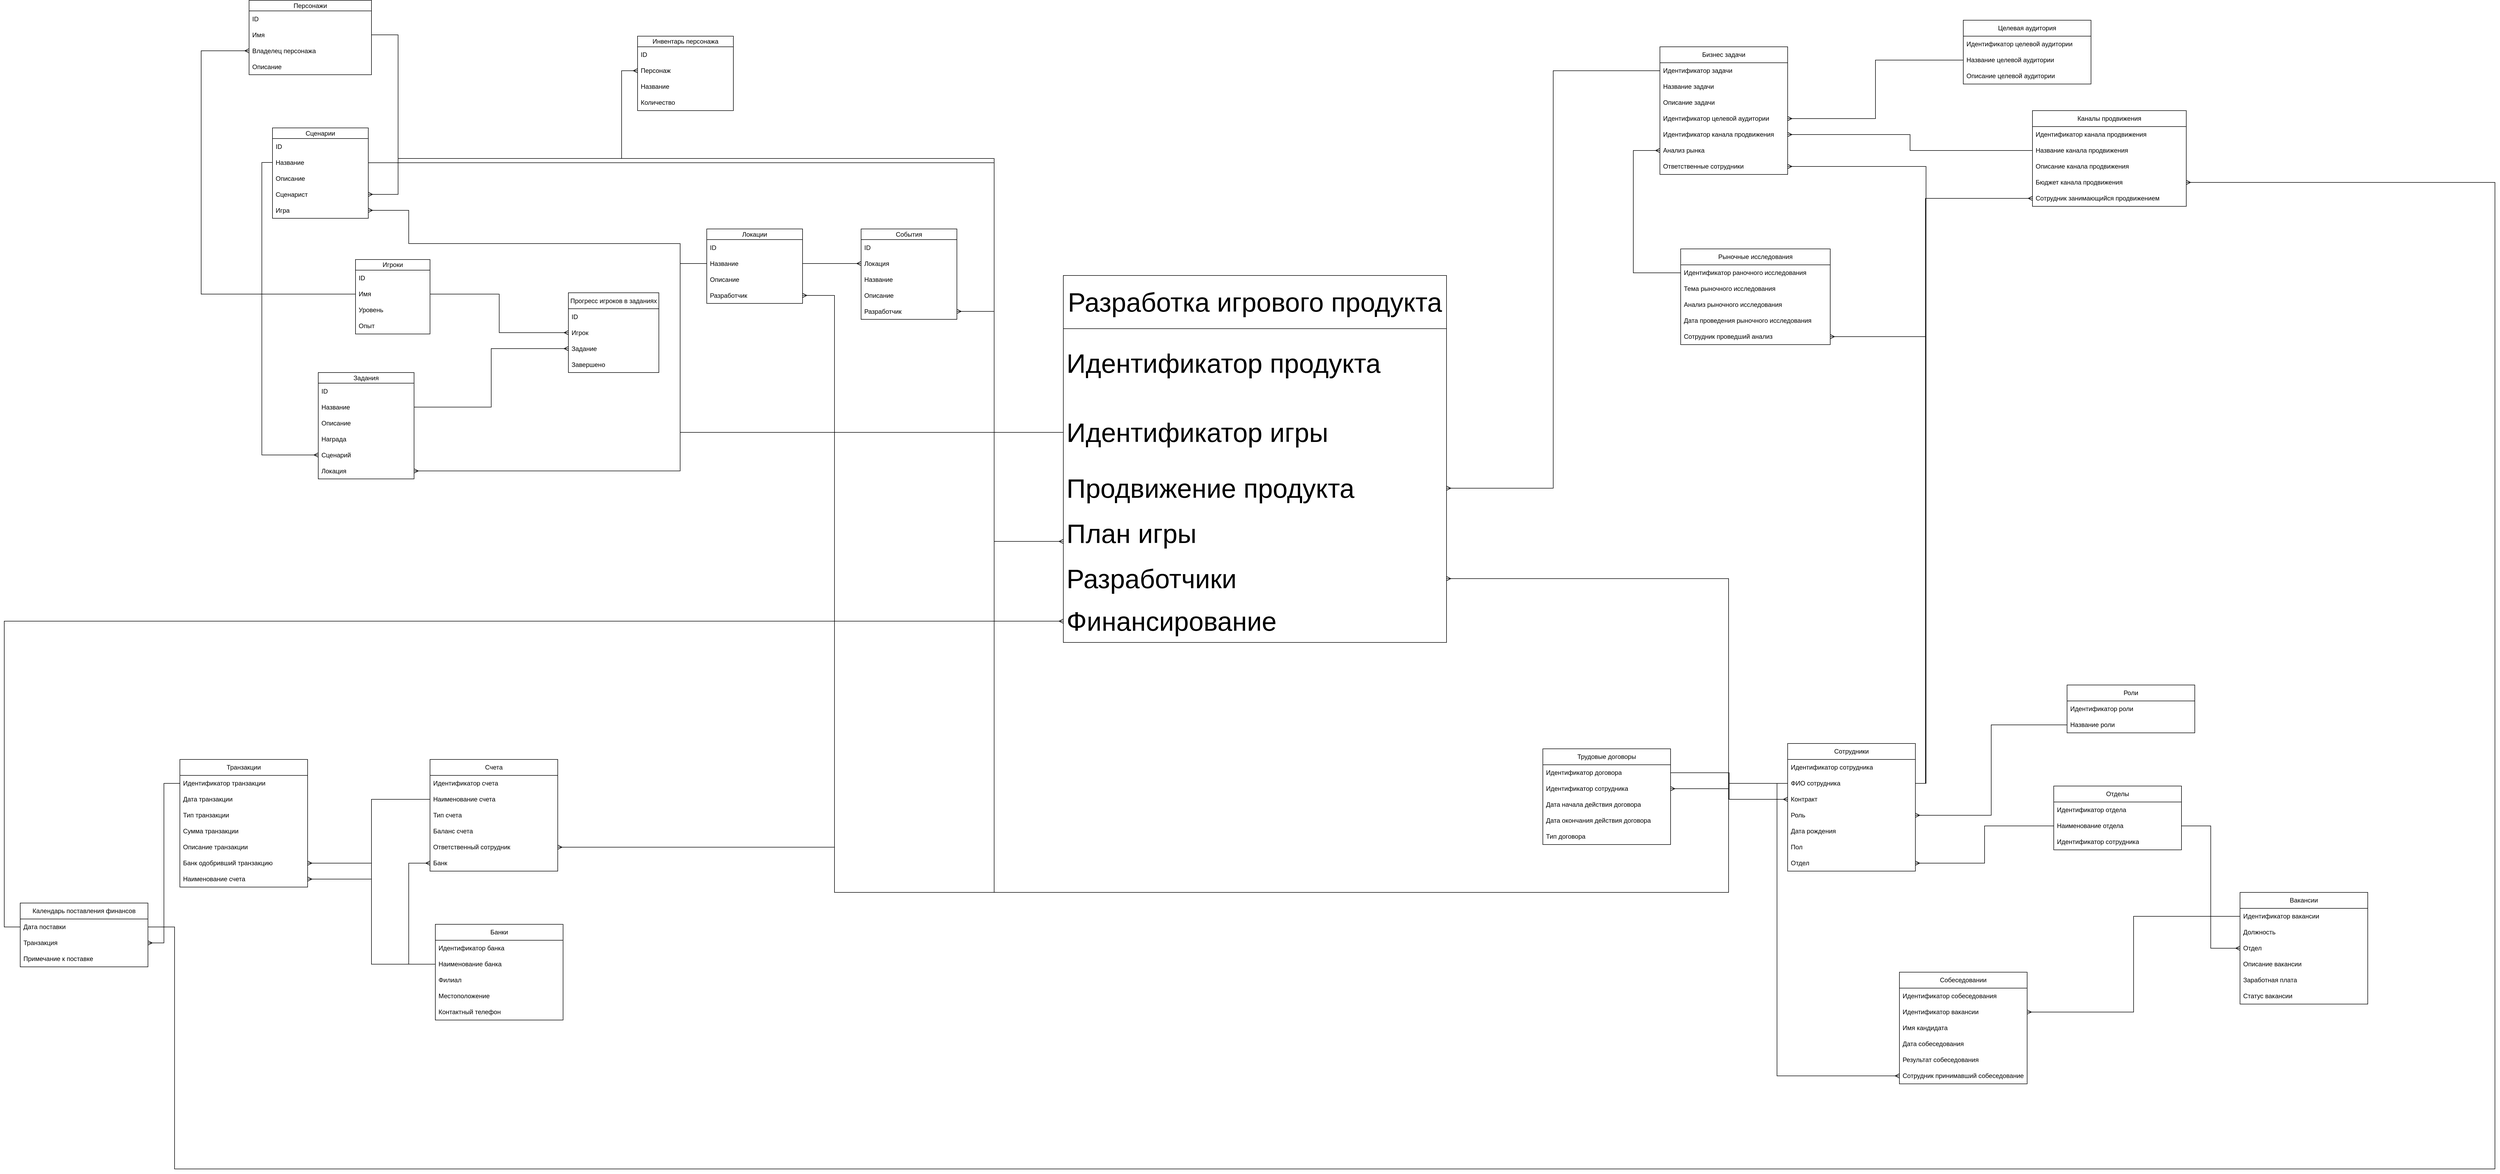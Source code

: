 <mxfile version="22.0.2" type="device">
  <diagram id="C5RBs43oDa-KdzZeNtuy" name="Page-1">
    <mxGraphModel dx="11187" dy="6140" grid="1" gridSize="10" guides="1" tooltips="1" connect="1" arrows="1" fold="1" page="1" pageScale="1" pageWidth="827" pageHeight="1169" math="0" shadow="0">
      <root>
        <mxCell id="WIyWlLk6GJQsqaUBKTNV-0" />
        <mxCell id="WIyWlLk6GJQsqaUBKTNV-1" parent="WIyWlLk6GJQsqaUBKTNV-0" />
        <mxCell id="7VxEq53_vBg4bxPsw481-0" value="Игроки" style="swimlane;fontStyle=0;childLayout=stackLayout;horizontal=1;startSize=20;horizontalStack=0;resizeParent=1;resizeParentMax=0;resizeLast=0;collapsible=1;marginBottom=0;whiteSpace=wrap;html=1;" vertex="1" parent="WIyWlLk6GJQsqaUBKTNV-1">
          <mxGeometry x="300" y="580" width="140" height="140" as="geometry" />
        </mxCell>
        <mxCell id="7VxEq53_vBg4bxPsw481-1" value="ID" style="text;strokeColor=none;fillColor=none;align=left;verticalAlign=middle;spacingLeft=4;spacingRight=4;overflow=hidden;points=[[0,0.5],[1,0.5]];portConstraint=eastwest;rotatable=0;whiteSpace=wrap;html=1;" vertex="1" parent="7VxEq53_vBg4bxPsw481-0">
          <mxGeometry y="20" width="140" height="30" as="geometry" />
        </mxCell>
        <mxCell id="7VxEq53_vBg4bxPsw481-2" value="Имя" style="text;strokeColor=none;fillColor=none;align=left;verticalAlign=middle;spacingLeft=4;spacingRight=4;overflow=hidden;points=[[0,0.5],[1,0.5]];portConstraint=eastwest;rotatable=0;whiteSpace=wrap;html=1;" vertex="1" parent="7VxEq53_vBg4bxPsw481-0">
          <mxGeometry y="50" width="140" height="30" as="geometry" />
        </mxCell>
        <mxCell id="7VxEq53_vBg4bxPsw481-3" value="Уровень" style="text;strokeColor=none;fillColor=none;align=left;verticalAlign=middle;spacingLeft=4;spacingRight=4;overflow=hidden;points=[[0,0.5],[1,0.5]];portConstraint=eastwest;rotatable=0;whiteSpace=wrap;html=1;" vertex="1" parent="7VxEq53_vBg4bxPsw481-0">
          <mxGeometry y="80" width="140" height="30" as="geometry" />
        </mxCell>
        <mxCell id="7VxEq53_vBg4bxPsw481-4" value="Опыт" style="text;strokeColor=none;fillColor=none;align=left;verticalAlign=middle;spacingLeft=4;spacingRight=4;overflow=hidden;points=[[0,0.5],[1,0.5]];portConstraint=eastwest;rotatable=0;whiteSpace=wrap;html=1;" vertex="1" parent="7VxEq53_vBg4bxPsw481-0">
          <mxGeometry y="110" width="140" height="30" as="geometry" />
        </mxCell>
        <mxCell id="7VxEq53_vBg4bxPsw481-5" value="Персонажи" style="swimlane;fontStyle=0;childLayout=stackLayout;horizontal=1;startSize=20;horizontalStack=0;resizeParent=1;resizeParentMax=0;resizeLast=0;collapsible=1;marginBottom=0;whiteSpace=wrap;html=1;" vertex="1" parent="WIyWlLk6GJQsqaUBKTNV-1">
          <mxGeometry x="100" y="92.5" width="230" height="140" as="geometry" />
        </mxCell>
        <mxCell id="7VxEq53_vBg4bxPsw481-6" value="ID" style="text;strokeColor=none;fillColor=none;align=left;verticalAlign=middle;spacingLeft=4;spacingRight=4;overflow=hidden;points=[[0,0.5],[1,0.5]];portConstraint=eastwest;rotatable=0;whiteSpace=wrap;html=1;" vertex="1" parent="7VxEq53_vBg4bxPsw481-5">
          <mxGeometry y="20" width="230" height="30" as="geometry" />
        </mxCell>
        <mxCell id="7VxEq53_vBg4bxPsw481-7" value="Имя" style="text;strokeColor=none;fillColor=none;align=left;verticalAlign=middle;spacingLeft=4;spacingRight=4;overflow=hidden;points=[[0,0.5],[1,0.5]];portConstraint=eastwest;rotatable=0;whiteSpace=wrap;html=1;" vertex="1" parent="7VxEq53_vBg4bxPsw481-5">
          <mxGeometry y="50" width="230" height="30" as="geometry" />
        </mxCell>
        <mxCell id="7VxEq53_vBg4bxPsw481-8" value="Владелец персонажа" style="text;strokeColor=none;fillColor=none;align=left;verticalAlign=middle;spacingLeft=4;spacingRight=4;overflow=hidden;points=[[0,0.5],[1,0.5]];portConstraint=eastwest;rotatable=0;whiteSpace=wrap;html=1;" vertex="1" parent="7VxEq53_vBg4bxPsw481-5">
          <mxGeometry y="80" width="230" height="30" as="geometry" />
        </mxCell>
        <mxCell id="7VxEq53_vBg4bxPsw481-9" value="Описание" style="text;strokeColor=none;fillColor=none;align=left;verticalAlign=middle;spacingLeft=4;spacingRight=4;overflow=hidden;points=[[0,0.5],[1,0.5]];portConstraint=eastwest;rotatable=0;whiteSpace=wrap;html=1;" vertex="1" parent="7VxEq53_vBg4bxPsw481-5">
          <mxGeometry y="110" width="230" height="30" as="geometry" />
        </mxCell>
        <mxCell id="7VxEq53_vBg4bxPsw481-10" value="Сценарии" style="swimlane;fontStyle=0;childLayout=stackLayout;horizontal=1;startSize=20;horizontalStack=0;resizeParent=1;resizeParentMax=0;resizeLast=0;collapsible=1;marginBottom=0;whiteSpace=wrap;html=1;" vertex="1" parent="WIyWlLk6GJQsqaUBKTNV-1">
          <mxGeometry x="144" y="332.5" width="180" height="170" as="geometry" />
        </mxCell>
        <mxCell id="7VxEq53_vBg4bxPsw481-11" value="ID" style="text;strokeColor=none;fillColor=none;align=left;verticalAlign=middle;spacingLeft=4;spacingRight=4;overflow=hidden;points=[[0,0.5],[1,0.5]];portConstraint=eastwest;rotatable=0;whiteSpace=wrap;html=1;" vertex="1" parent="7VxEq53_vBg4bxPsw481-10">
          <mxGeometry y="20" width="180" height="30" as="geometry" />
        </mxCell>
        <mxCell id="7VxEq53_vBg4bxPsw481-12" value="Название" style="text;strokeColor=none;fillColor=none;align=left;verticalAlign=middle;spacingLeft=4;spacingRight=4;overflow=hidden;points=[[0,0.5],[1,0.5]];portConstraint=eastwest;rotatable=0;whiteSpace=wrap;html=1;" vertex="1" parent="7VxEq53_vBg4bxPsw481-10">
          <mxGeometry y="50" width="180" height="30" as="geometry" />
        </mxCell>
        <mxCell id="7VxEq53_vBg4bxPsw481-13" value="Описание" style="text;strokeColor=none;fillColor=none;align=left;verticalAlign=middle;spacingLeft=4;spacingRight=4;overflow=hidden;points=[[0,0.5],[1,0.5]];portConstraint=eastwest;rotatable=0;whiteSpace=wrap;html=1;" vertex="1" parent="7VxEq53_vBg4bxPsw481-10">
          <mxGeometry y="80" width="180" height="30" as="geometry" />
        </mxCell>
        <mxCell id="7VxEq53_vBg4bxPsw481-14" value="Сценарист" style="text;strokeColor=none;fillColor=none;align=left;verticalAlign=middle;spacingLeft=4;spacingRight=4;overflow=hidden;points=[[0,0.5],[1,0.5]];portConstraint=eastwest;rotatable=0;whiteSpace=wrap;html=1;" vertex="1" parent="7VxEq53_vBg4bxPsw481-10">
          <mxGeometry y="110" width="180" height="30" as="geometry" />
        </mxCell>
        <mxCell id="7VxEq53_vBg4bxPsw481-15" value="Игра" style="text;strokeColor=none;fillColor=none;align=left;verticalAlign=middle;spacingLeft=4;spacingRight=4;overflow=hidden;points=[[0,0.5],[1,0.5]];portConstraint=eastwest;rotatable=0;whiteSpace=wrap;html=1;" vertex="1" parent="7VxEq53_vBg4bxPsw481-10">
          <mxGeometry y="140" width="180" height="30" as="geometry" />
        </mxCell>
        <mxCell id="7VxEq53_vBg4bxPsw481-16" value="События" style="swimlane;fontStyle=0;childLayout=stackLayout;horizontal=1;startSize=20;horizontalStack=0;resizeParent=1;resizeParentMax=0;resizeLast=0;collapsible=1;marginBottom=0;whiteSpace=wrap;html=1;strokeColor=default;rounded=0;shadow=0;glass=0;gradientColor=none;swimlaneFillColor=none;" vertex="1" parent="WIyWlLk6GJQsqaUBKTNV-1">
          <mxGeometry x="1250" y="522.5" width="180" height="170" as="geometry">
            <mxRectangle x="630" y="585" width="90" height="30" as="alternateBounds" />
          </mxGeometry>
        </mxCell>
        <mxCell id="7VxEq53_vBg4bxPsw481-17" value="ID" style="text;strokeColor=none;fillColor=none;align=left;verticalAlign=middle;spacingLeft=4;spacingRight=4;overflow=hidden;points=[[0,0.5],[1,0.5]];portConstraint=eastwest;rotatable=0;whiteSpace=wrap;html=1;" vertex="1" parent="7VxEq53_vBg4bxPsw481-16">
          <mxGeometry y="20" width="180" height="30" as="geometry" />
        </mxCell>
        <mxCell id="7VxEq53_vBg4bxPsw481-18" value="Локация" style="text;strokeColor=none;fillColor=none;align=left;verticalAlign=middle;spacingLeft=4;spacingRight=4;overflow=hidden;points=[[0,0.5],[1,0.5]];portConstraint=eastwest;rotatable=0;whiteSpace=wrap;html=1;" vertex="1" parent="7VxEq53_vBg4bxPsw481-16">
          <mxGeometry y="50" width="180" height="30" as="geometry" />
        </mxCell>
        <mxCell id="7VxEq53_vBg4bxPsw481-19" value="Название" style="text;strokeColor=none;fillColor=none;align=left;verticalAlign=middle;spacingLeft=4;spacingRight=4;overflow=hidden;points=[[0,0.5],[1,0.5]];portConstraint=eastwest;rotatable=0;whiteSpace=wrap;html=1;" vertex="1" parent="7VxEq53_vBg4bxPsw481-16">
          <mxGeometry y="80" width="180" height="30" as="geometry" />
        </mxCell>
        <mxCell id="7VxEq53_vBg4bxPsw481-20" value="Описание" style="text;strokeColor=none;fillColor=none;align=left;verticalAlign=middle;spacingLeft=4;spacingRight=4;overflow=hidden;points=[[0,0.5],[1,0.5]];portConstraint=eastwest;rotatable=0;whiteSpace=wrap;html=1;" vertex="1" parent="7VxEq53_vBg4bxPsw481-16">
          <mxGeometry y="110" width="180" height="30" as="geometry" />
        </mxCell>
        <mxCell id="7VxEq53_vBg4bxPsw481-21" value="Разработчик" style="text;strokeColor=none;fillColor=none;align=left;verticalAlign=middle;spacingLeft=4;spacingRight=4;overflow=hidden;points=[[0,0.5],[1,0.5]];portConstraint=eastwest;rotatable=0;whiteSpace=wrap;html=1;" vertex="1" parent="7VxEq53_vBg4bxPsw481-16">
          <mxGeometry y="140" width="180" height="30" as="geometry" />
        </mxCell>
        <mxCell id="7VxEq53_vBg4bxPsw481-22" value="Локации" style="swimlane;fontStyle=0;childLayout=stackLayout;horizontal=1;startSize=20;horizontalStack=0;resizeParent=1;resizeParentMax=0;resizeLast=0;collapsible=1;marginBottom=0;whiteSpace=wrap;html=1;" vertex="1" parent="WIyWlLk6GJQsqaUBKTNV-1">
          <mxGeometry x="960" y="522.5" width="180" height="140" as="geometry" />
        </mxCell>
        <mxCell id="7VxEq53_vBg4bxPsw481-23" value="ID" style="text;strokeColor=none;fillColor=none;align=left;verticalAlign=middle;spacingLeft=4;spacingRight=4;overflow=hidden;points=[[0,0.5],[1,0.5]];portConstraint=eastwest;rotatable=0;whiteSpace=wrap;html=1;" vertex="1" parent="7VxEq53_vBg4bxPsw481-22">
          <mxGeometry y="20" width="180" height="30" as="geometry" />
        </mxCell>
        <mxCell id="7VxEq53_vBg4bxPsw481-24" value="Название" style="text;strokeColor=none;fillColor=none;align=left;verticalAlign=middle;spacingLeft=4;spacingRight=4;overflow=hidden;points=[[0,0.5],[1,0.5]];portConstraint=eastwest;rotatable=0;whiteSpace=wrap;html=1;" vertex="1" parent="7VxEq53_vBg4bxPsw481-22">
          <mxGeometry y="50" width="180" height="30" as="geometry" />
        </mxCell>
        <mxCell id="7VxEq53_vBg4bxPsw481-25" value="Описание" style="text;strokeColor=none;fillColor=none;align=left;verticalAlign=middle;spacingLeft=4;spacingRight=4;overflow=hidden;points=[[0,0.5],[1,0.5]];portConstraint=eastwest;rotatable=0;whiteSpace=wrap;html=1;" vertex="1" parent="7VxEq53_vBg4bxPsw481-22">
          <mxGeometry y="80" width="180" height="30" as="geometry" />
        </mxCell>
        <mxCell id="7VxEq53_vBg4bxPsw481-26" value="Разработчик" style="text;strokeColor=none;fillColor=none;align=left;verticalAlign=middle;spacingLeft=4;spacingRight=4;overflow=hidden;points=[[0,0.5],[1,0.5]];portConstraint=eastwest;rotatable=0;whiteSpace=wrap;html=1;" vertex="1" parent="7VxEq53_vBg4bxPsw481-22">
          <mxGeometry y="110" width="180" height="30" as="geometry" />
        </mxCell>
        <mxCell id="7VxEq53_vBg4bxPsw481-27" value="Прогресс игроков в заданиях" style="swimlane;fontStyle=0;childLayout=stackLayout;horizontal=1;startSize=30;horizontalStack=0;resizeParent=1;resizeParentMax=0;resizeLast=0;collapsible=1;marginBottom=0;whiteSpace=wrap;html=1;" vertex="1" parent="WIyWlLk6GJQsqaUBKTNV-1">
          <mxGeometry x="700" y="642.5" width="170" height="150" as="geometry" />
        </mxCell>
        <mxCell id="7VxEq53_vBg4bxPsw481-28" value="ID" style="text;strokeColor=none;fillColor=none;align=left;verticalAlign=middle;spacingLeft=4;spacingRight=4;overflow=hidden;points=[[0,0.5],[1,0.5]];portConstraint=eastwest;rotatable=0;whiteSpace=wrap;html=1;" vertex="1" parent="7VxEq53_vBg4bxPsw481-27">
          <mxGeometry y="30" width="170" height="30" as="geometry" />
        </mxCell>
        <mxCell id="7VxEq53_vBg4bxPsw481-29" value="Игрок" style="text;strokeColor=none;fillColor=none;align=left;verticalAlign=middle;spacingLeft=4;spacingRight=4;overflow=hidden;points=[[0,0.5],[1,0.5]];portConstraint=eastwest;rotatable=0;whiteSpace=wrap;html=1;" vertex="1" parent="7VxEq53_vBg4bxPsw481-27">
          <mxGeometry y="60" width="170" height="30" as="geometry" />
        </mxCell>
        <mxCell id="7VxEq53_vBg4bxPsw481-30" value="Задание" style="text;strokeColor=none;fillColor=none;align=left;verticalAlign=middle;spacingLeft=4;spacingRight=4;overflow=hidden;points=[[0,0.5],[1,0.5]];portConstraint=eastwest;rotatable=0;whiteSpace=wrap;html=1;" vertex="1" parent="7VxEq53_vBg4bxPsw481-27">
          <mxGeometry y="90" width="170" height="30" as="geometry" />
        </mxCell>
        <mxCell id="7VxEq53_vBg4bxPsw481-31" value="Завершено" style="text;strokeColor=none;fillColor=none;align=left;verticalAlign=middle;spacingLeft=4;spacingRight=4;overflow=hidden;points=[[0,0.5],[1,0.5]];portConstraint=eastwest;rotatable=0;whiteSpace=wrap;html=1;" vertex="1" parent="7VxEq53_vBg4bxPsw481-27">
          <mxGeometry y="120" width="170" height="30" as="geometry" />
        </mxCell>
        <mxCell id="7VxEq53_vBg4bxPsw481-32" value="Задания" style="swimlane;fontStyle=0;childLayout=stackLayout;horizontal=1;startSize=20;horizontalStack=0;resizeParent=1;resizeParentMax=0;resizeLast=0;collapsible=1;marginBottom=0;whiteSpace=wrap;html=1;" vertex="1" parent="WIyWlLk6GJQsqaUBKTNV-1">
          <mxGeometry x="230" y="792.5" width="180" height="200" as="geometry" />
        </mxCell>
        <mxCell id="7VxEq53_vBg4bxPsw481-33" value="ID" style="text;strokeColor=none;fillColor=none;align=left;verticalAlign=middle;spacingLeft=4;spacingRight=4;overflow=hidden;points=[[0,0.5],[1,0.5]];portConstraint=eastwest;rotatable=0;whiteSpace=wrap;html=1;" vertex="1" parent="7VxEq53_vBg4bxPsw481-32">
          <mxGeometry y="20" width="180" height="30" as="geometry" />
        </mxCell>
        <mxCell id="7VxEq53_vBg4bxPsw481-34" value="Название" style="text;strokeColor=none;fillColor=none;align=left;verticalAlign=middle;spacingLeft=4;spacingRight=4;overflow=hidden;points=[[0,0.5],[1,0.5]];portConstraint=eastwest;rotatable=0;whiteSpace=wrap;html=1;" vertex="1" parent="7VxEq53_vBg4bxPsw481-32">
          <mxGeometry y="50" width="180" height="30" as="geometry" />
        </mxCell>
        <mxCell id="7VxEq53_vBg4bxPsw481-35" value="Описание" style="text;strokeColor=none;fillColor=none;align=left;verticalAlign=middle;spacingLeft=4;spacingRight=4;overflow=hidden;points=[[0,0.5],[1,0.5]];portConstraint=eastwest;rotatable=0;whiteSpace=wrap;html=1;" vertex="1" parent="7VxEq53_vBg4bxPsw481-32">
          <mxGeometry y="80" width="180" height="30" as="geometry" />
        </mxCell>
        <mxCell id="7VxEq53_vBg4bxPsw481-36" value="Награда" style="text;strokeColor=none;fillColor=none;align=left;verticalAlign=middle;spacingLeft=4;spacingRight=4;overflow=hidden;points=[[0,0.5],[1,0.5]];portConstraint=eastwest;rotatable=0;whiteSpace=wrap;html=1;" vertex="1" parent="7VxEq53_vBg4bxPsw481-32">
          <mxGeometry y="110" width="180" height="30" as="geometry" />
        </mxCell>
        <mxCell id="7VxEq53_vBg4bxPsw481-37" value="Сценарий" style="text;strokeColor=none;fillColor=none;align=left;verticalAlign=middle;spacingLeft=4;spacingRight=4;overflow=hidden;points=[[0,0.5],[1,0.5]];portConstraint=eastwest;rotatable=0;whiteSpace=wrap;html=1;" vertex="1" parent="7VxEq53_vBg4bxPsw481-32">
          <mxGeometry y="140" width="180" height="30" as="geometry" />
        </mxCell>
        <mxCell id="7VxEq53_vBg4bxPsw481-38" value="Локация" style="text;strokeColor=none;fillColor=none;align=left;verticalAlign=middle;spacingLeft=4;spacingRight=4;overflow=hidden;points=[[0,0.5],[1,0.5]];portConstraint=eastwest;rotatable=0;whiteSpace=wrap;html=1;" vertex="1" parent="7VxEq53_vBg4bxPsw481-32">
          <mxGeometry y="170" width="180" height="30" as="geometry" />
        </mxCell>
        <mxCell id="7VxEq53_vBg4bxPsw481-39" value="Инвентарь персонажа" style="swimlane;fontStyle=0;childLayout=stackLayout;horizontal=1;startSize=20;horizontalStack=0;resizeParent=1;resizeParentMax=0;resizeLast=0;collapsible=1;marginBottom=0;whiteSpace=wrap;html=1;" vertex="1" parent="WIyWlLk6GJQsqaUBKTNV-1">
          <mxGeometry x="830" y="160" width="180" height="140" as="geometry" />
        </mxCell>
        <mxCell id="7VxEq53_vBg4bxPsw481-40" value="ID" style="text;strokeColor=none;fillColor=none;align=left;verticalAlign=middle;spacingLeft=4;spacingRight=4;overflow=hidden;points=[[0,0.5],[1,0.5]];portConstraint=eastwest;rotatable=0;whiteSpace=wrap;html=1;" vertex="1" parent="7VxEq53_vBg4bxPsw481-39">
          <mxGeometry y="20" width="180" height="30" as="geometry" />
        </mxCell>
        <mxCell id="7VxEq53_vBg4bxPsw481-41" value="Персонаж" style="text;strokeColor=none;fillColor=none;align=left;verticalAlign=middle;spacingLeft=4;spacingRight=4;overflow=hidden;points=[[0,0.5],[1,0.5]];portConstraint=eastwest;rotatable=0;whiteSpace=wrap;html=1;" vertex="1" parent="7VxEq53_vBg4bxPsw481-39">
          <mxGeometry y="50" width="180" height="30" as="geometry" />
        </mxCell>
        <mxCell id="7VxEq53_vBg4bxPsw481-42" value="Название" style="text;strokeColor=none;fillColor=none;align=left;verticalAlign=middle;spacingLeft=4;spacingRight=4;overflow=hidden;points=[[0,0.5],[1,0.5]];portConstraint=eastwest;rotatable=0;whiteSpace=wrap;html=1;" vertex="1" parent="7VxEq53_vBg4bxPsw481-39">
          <mxGeometry y="80" width="180" height="30" as="geometry" />
        </mxCell>
        <mxCell id="7VxEq53_vBg4bxPsw481-43" value="Количество" style="text;strokeColor=none;fillColor=none;align=left;verticalAlign=middle;spacingLeft=4;spacingRight=4;overflow=hidden;points=[[0,0.5],[1,0.5]];portConstraint=eastwest;rotatable=0;whiteSpace=wrap;html=1;" vertex="1" parent="7VxEq53_vBg4bxPsw481-39">
          <mxGeometry y="110" width="180" height="30" as="geometry" />
        </mxCell>
        <mxCell id="7VxEq53_vBg4bxPsw481-44" style="edgeStyle=orthogonalEdgeStyle;rounded=0;orthogonalLoop=1;jettySize=auto;html=1;entryX=1;entryY=0.5;entryDx=0;entryDy=0;startArrow=ERmany;startFill=0;endArrow=none;endFill=0;" edge="1" parent="WIyWlLk6GJQsqaUBKTNV-1" source="7VxEq53_vBg4bxPsw481-29" target="7VxEq53_vBg4bxPsw481-2">
          <mxGeometry relative="1" as="geometry" />
        </mxCell>
        <mxCell id="7VxEq53_vBg4bxPsw481-45" style="edgeStyle=orthogonalEdgeStyle;rounded=0;orthogonalLoop=1;jettySize=auto;html=1;entryX=1;entryY=0.5;entryDx=0;entryDy=0;startArrow=ERmany;startFill=0;endArrow=none;endFill=0;" edge="1" parent="WIyWlLk6GJQsqaUBKTNV-1" source="7VxEq53_vBg4bxPsw481-30" target="7VxEq53_vBg4bxPsw481-34">
          <mxGeometry relative="1" as="geometry" />
        </mxCell>
        <mxCell id="7VxEq53_vBg4bxPsw481-46" style="edgeStyle=orthogonalEdgeStyle;rounded=0;orthogonalLoop=1;jettySize=auto;html=1;entryX=1;entryY=0.5;entryDx=0;entryDy=0;startArrow=ERmany;startFill=0;endArrow=none;endFill=0;" edge="1" parent="WIyWlLk6GJQsqaUBKTNV-1" source="7VxEq53_vBg4bxPsw481-18" target="7VxEq53_vBg4bxPsw481-24">
          <mxGeometry relative="1" as="geometry" />
        </mxCell>
        <mxCell id="7VxEq53_vBg4bxPsw481-47" style="edgeStyle=orthogonalEdgeStyle;rounded=0;orthogonalLoop=1;jettySize=auto;html=1;entryX=0;entryY=0.5;entryDx=0;entryDy=0;startArrow=ERmany;startFill=0;endArrow=none;endFill=0;" edge="1" parent="WIyWlLk6GJQsqaUBKTNV-1" source="7VxEq53_vBg4bxPsw481-37" target="7VxEq53_vBg4bxPsw481-12">
          <mxGeometry relative="1" as="geometry" />
        </mxCell>
        <mxCell id="7VxEq53_vBg4bxPsw481-48" style="edgeStyle=orthogonalEdgeStyle;rounded=0;orthogonalLoop=1;jettySize=auto;html=1;entryX=0;entryY=0.5;entryDx=0;entryDy=0;startArrow=ERmany;startFill=0;endArrow=none;endFill=0;" edge="1" parent="WIyWlLk6GJQsqaUBKTNV-1" source="7VxEq53_vBg4bxPsw481-38" target="7VxEq53_vBg4bxPsw481-24">
          <mxGeometry relative="1" as="geometry">
            <Array as="points">
              <mxPoint x="910" y="978" />
              <mxPoint x="910" y="588" />
            </Array>
          </mxGeometry>
        </mxCell>
        <mxCell id="7VxEq53_vBg4bxPsw481-49" value="Бизнес задачи" style="swimlane;fontStyle=0;childLayout=stackLayout;horizontal=1;startSize=30;horizontalStack=0;resizeParent=1;resizeParentMax=0;resizeLast=0;collapsible=1;marginBottom=0;whiteSpace=wrap;html=1;" vertex="1" parent="WIyWlLk6GJQsqaUBKTNV-1">
          <mxGeometry x="2751" y="180" width="240" height="240" as="geometry" />
        </mxCell>
        <mxCell id="7VxEq53_vBg4bxPsw481-50" value="Идентификатор задачи" style="text;strokeColor=none;fillColor=none;align=left;verticalAlign=middle;spacingLeft=4;spacingRight=4;overflow=hidden;points=[[0,0.5],[1,0.5]];portConstraint=eastwest;rotatable=0;whiteSpace=wrap;html=1;" vertex="1" parent="7VxEq53_vBg4bxPsw481-49">
          <mxGeometry y="30" width="240" height="30" as="geometry" />
        </mxCell>
        <mxCell id="7VxEq53_vBg4bxPsw481-51" value="Название задачи" style="text;strokeColor=none;fillColor=none;align=left;verticalAlign=middle;spacingLeft=4;spacingRight=4;overflow=hidden;points=[[0,0.5],[1,0.5]];portConstraint=eastwest;rotatable=0;whiteSpace=wrap;html=1;" vertex="1" parent="7VxEq53_vBg4bxPsw481-49">
          <mxGeometry y="60" width="240" height="30" as="geometry" />
        </mxCell>
        <mxCell id="7VxEq53_vBg4bxPsw481-52" value="Описание задачи" style="text;strokeColor=none;fillColor=none;align=left;verticalAlign=middle;spacingLeft=4;spacingRight=4;overflow=hidden;points=[[0,0.5],[1,0.5]];portConstraint=eastwest;rotatable=0;whiteSpace=wrap;html=1;" vertex="1" parent="7VxEq53_vBg4bxPsw481-49">
          <mxGeometry y="90" width="240" height="30" as="geometry" />
        </mxCell>
        <mxCell id="7VxEq53_vBg4bxPsw481-53" value="Идентификатор целевой аудитории" style="text;strokeColor=none;fillColor=none;align=left;verticalAlign=middle;spacingLeft=4;spacingRight=4;overflow=hidden;points=[[0,0.5],[1,0.5]];portConstraint=eastwest;rotatable=0;whiteSpace=wrap;html=1;" vertex="1" parent="7VxEq53_vBg4bxPsw481-49">
          <mxGeometry y="120" width="240" height="30" as="geometry" />
        </mxCell>
        <mxCell id="7VxEq53_vBg4bxPsw481-54" value="Идентификатор канала продвижения" style="text;strokeColor=none;fillColor=none;align=left;verticalAlign=middle;spacingLeft=4;spacingRight=4;overflow=hidden;points=[[0,0.5],[1,0.5]];portConstraint=eastwest;rotatable=0;whiteSpace=wrap;html=1;" vertex="1" parent="7VxEq53_vBg4bxPsw481-49">
          <mxGeometry y="150" width="240" height="30" as="geometry" />
        </mxCell>
        <mxCell id="7VxEq53_vBg4bxPsw481-55" value="Анализ рынка" style="text;strokeColor=none;fillColor=none;align=left;verticalAlign=middle;spacingLeft=4;spacingRight=4;overflow=hidden;points=[[0,0.5],[1,0.5]];portConstraint=eastwest;rotatable=0;whiteSpace=wrap;html=1;" vertex="1" parent="7VxEq53_vBg4bxPsw481-49">
          <mxGeometry y="180" width="240" height="30" as="geometry" />
        </mxCell>
        <mxCell id="7VxEq53_vBg4bxPsw481-56" value="Ответственные сотрудники" style="text;strokeColor=none;fillColor=none;align=left;verticalAlign=middle;spacingLeft=4;spacingRight=4;overflow=hidden;points=[[0,0.5],[1,0.5]];portConstraint=eastwest;rotatable=0;whiteSpace=wrap;html=1;" vertex="1" parent="7VxEq53_vBg4bxPsw481-49">
          <mxGeometry y="210" width="240" height="30" as="geometry" />
        </mxCell>
        <mxCell id="7VxEq53_vBg4bxPsw481-57" value="Целевая аудитория" style="swimlane;fontStyle=0;childLayout=stackLayout;horizontal=1;startSize=30;horizontalStack=0;resizeParent=1;resizeParentMax=0;resizeLast=0;collapsible=1;marginBottom=0;whiteSpace=wrap;html=1;" vertex="1" parent="WIyWlLk6GJQsqaUBKTNV-1">
          <mxGeometry x="3321" y="130" width="240" height="120" as="geometry" />
        </mxCell>
        <mxCell id="7VxEq53_vBg4bxPsw481-58" value="Идентификатор целевой аудитории" style="text;strokeColor=none;fillColor=none;align=left;verticalAlign=middle;spacingLeft=4;spacingRight=4;overflow=hidden;points=[[0,0.5],[1,0.5]];portConstraint=eastwest;rotatable=0;whiteSpace=wrap;html=1;" vertex="1" parent="7VxEq53_vBg4bxPsw481-57">
          <mxGeometry y="30" width="240" height="30" as="geometry" />
        </mxCell>
        <mxCell id="7VxEq53_vBg4bxPsw481-59" value="Название целевой аудитории" style="text;strokeColor=none;fillColor=none;align=left;verticalAlign=middle;spacingLeft=4;spacingRight=4;overflow=hidden;points=[[0,0.5],[1,0.5]];portConstraint=eastwest;rotatable=0;whiteSpace=wrap;html=1;" vertex="1" parent="7VxEq53_vBg4bxPsw481-57">
          <mxGeometry y="60" width="240" height="30" as="geometry" />
        </mxCell>
        <mxCell id="7VxEq53_vBg4bxPsw481-60" value="Описание целевой аудитории" style="text;strokeColor=none;fillColor=none;align=left;verticalAlign=middle;spacingLeft=4;spacingRight=4;overflow=hidden;points=[[0,0.5],[1,0.5]];portConstraint=eastwest;rotatable=0;whiteSpace=wrap;html=1;" vertex="1" parent="7VxEq53_vBg4bxPsw481-57">
          <mxGeometry y="90" width="240" height="30" as="geometry" />
        </mxCell>
        <mxCell id="7VxEq53_vBg4bxPsw481-61" value="Каналы продвижения" style="swimlane;fontStyle=0;childLayout=stackLayout;horizontal=1;startSize=30;horizontalStack=0;resizeParent=1;resizeParentMax=0;resizeLast=0;collapsible=1;marginBottom=0;whiteSpace=wrap;html=1;" vertex="1" parent="WIyWlLk6GJQsqaUBKTNV-1">
          <mxGeometry x="3451" y="300" width="289" height="180" as="geometry" />
        </mxCell>
        <mxCell id="7VxEq53_vBg4bxPsw481-62" value="Идентификатор канала продвижения" style="text;strokeColor=none;fillColor=none;align=left;verticalAlign=middle;spacingLeft=4;spacingRight=4;overflow=hidden;points=[[0,0.5],[1,0.5]];portConstraint=eastwest;rotatable=0;whiteSpace=wrap;html=1;" vertex="1" parent="7VxEq53_vBg4bxPsw481-61">
          <mxGeometry y="30" width="289" height="30" as="geometry" />
        </mxCell>
        <mxCell id="7VxEq53_vBg4bxPsw481-63" value="Название канала продвижения" style="text;strokeColor=none;fillColor=none;align=left;verticalAlign=middle;spacingLeft=4;spacingRight=4;overflow=hidden;points=[[0,0.5],[1,0.5]];portConstraint=eastwest;rotatable=0;whiteSpace=wrap;html=1;" vertex="1" parent="7VxEq53_vBg4bxPsw481-61">
          <mxGeometry y="60" width="289" height="30" as="geometry" />
        </mxCell>
        <mxCell id="7VxEq53_vBg4bxPsw481-64" value="Описание канала продвижения" style="text;strokeColor=none;fillColor=none;align=left;verticalAlign=middle;spacingLeft=4;spacingRight=4;overflow=hidden;points=[[0,0.5],[1,0.5]];portConstraint=eastwest;rotatable=0;whiteSpace=wrap;html=1;" vertex="1" parent="7VxEq53_vBg4bxPsw481-61">
          <mxGeometry y="90" width="289" height="30" as="geometry" />
        </mxCell>
        <mxCell id="7VxEq53_vBg4bxPsw481-65" value="Бюджет канала продвижения" style="text;strokeColor=none;fillColor=none;align=left;verticalAlign=middle;spacingLeft=4;spacingRight=4;overflow=hidden;points=[[0,0.5],[1,0.5]];portConstraint=eastwest;rotatable=0;whiteSpace=wrap;html=1;" vertex="1" parent="7VxEq53_vBg4bxPsw481-61">
          <mxGeometry y="120" width="289" height="30" as="geometry" />
        </mxCell>
        <mxCell id="7VxEq53_vBg4bxPsw481-66" value="Сотрудник занимающийся продвижением" style="text;strokeColor=none;fillColor=none;align=left;verticalAlign=middle;spacingLeft=4;spacingRight=4;overflow=hidden;points=[[0,0.5],[1,0.5]];portConstraint=eastwest;rotatable=0;whiteSpace=wrap;html=1;" vertex="1" parent="7VxEq53_vBg4bxPsw481-61">
          <mxGeometry y="150" width="289" height="30" as="geometry" />
        </mxCell>
        <mxCell id="7VxEq53_vBg4bxPsw481-67" value="Рыночные исследования" style="swimlane;fontStyle=0;childLayout=stackLayout;horizontal=1;startSize=30;horizontalStack=0;resizeParent=1;resizeParentMax=0;resizeLast=0;collapsible=1;marginBottom=0;whiteSpace=wrap;html=1;" vertex="1" parent="WIyWlLk6GJQsqaUBKTNV-1">
          <mxGeometry x="2790" y="560" width="281" height="180" as="geometry" />
        </mxCell>
        <mxCell id="7VxEq53_vBg4bxPsw481-68" value="Идентификатор раночного исследования" style="text;strokeColor=none;fillColor=none;align=left;verticalAlign=middle;spacingLeft=4;spacingRight=4;overflow=hidden;points=[[0,0.5],[1,0.5]];portConstraint=eastwest;rotatable=0;whiteSpace=wrap;html=1;" vertex="1" parent="7VxEq53_vBg4bxPsw481-67">
          <mxGeometry y="30" width="281" height="30" as="geometry" />
        </mxCell>
        <mxCell id="7VxEq53_vBg4bxPsw481-69" value="Тема рыночного исследования" style="text;strokeColor=none;fillColor=none;align=left;verticalAlign=middle;spacingLeft=4;spacingRight=4;overflow=hidden;points=[[0,0.5],[1,0.5]];portConstraint=eastwest;rotatable=0;whiteSpace=wrap;html=1;" vertex="1" parent="7VxEq53_vBg4bxPsw481-67">
          <mxGeometry y="60" width="281" height="30" as="geometry" />
        </mxCell>
        <mxCell id="7VxEq53_vBg4bxPsw481-70" value="Анализ рыночного исследования" style="text;strokeColor=none;fillColor=none;align=left;verticalAlign=middle;spacingLeft=4;spacingRight=4;overflow=hidden;points=[[0,0.5],[1,0.5]];portConstraint=eastwest;rotatable=0;whiteSpace=wrap;html=1;" vertex="1" parent="7VxEq53_vBg4bxPsw481-67">
          <mxGeometry y="90" width="281" height="30" as="geometry" />
        </mxCell>
        <mxCell id="7VxEq53_vBg4bxPsw481-71" value="Дата проведения рыночного исследования" style="text;strokeColor=none;fillColor=none;align=left;verticalAlign=middle;spacingLeft=4;spacingRight=4;overflow=hidden;points=[[0,0.5],[1,0.5]];portConstraint=eastwest;rotatable=0;whiteSpace=wrap;html=1;" vertex="1" parent="7VxEq53_vBg4bxPsw481-67">
          <mxGeometry y="120" width="281" height="30" as="geometry" />
        </mxCell>
        <mxCell id="7VxEq53_vBg4bxPsw481-72" value="Сотрудник проведший анализ" style="text;strokeColor=none;fillColor=none;align=left;verticalAlign=middle;spacingLeft=4;spacingRight=4;overflow=hidden;points=[[0,0.5],[1,0.5]];portConstraint=eastwest;rotatable=0;whiteSpace=wrap;html=1;" vertex="1" parent="7VxEq53_vBg4bxPsw481-67">
          <mxGeometry y="150" width="281" height="30" as="geometry" />
        </mxCell>
        <mxCell id="7VxEq53_vBg4bxPsw481-73" value="Счета" style="swimlane;fontStyle=0;childLayout=stackLayout;horizontal=1;startSize=30;horizontalStack=0;resizeParent=1;resizeParentMax=0;resizeLast=0;collapsible=1;marginBottom=0;whiteSpace=wrap;html=1;" vertex="1" parent="WIyWlLk6GJQsqaUBKTNV-1">
          <mxGeometry x="440" y="1520" width="240" height="210" as="geometry" />
        </mxCell>
        <mxCell id="7VxEq53_vBg4bxPsw481-74" value="Идентификатор счета" style="text;strokeColor=none;fillColor=none;align=left;verticalAlign=middle;spacingLeft=4;spacingRight=4;overflow=hidden;points=[[0,0.5],[1,0.5]];portConstraint=eastwest;rotatable=0;whiteSpace=wrap;html=1;" vertex="1" parent="7VxEq53_vBg4bxPsw481-73">
          <mxGeometry y="30" width="240" height="30" as="geometry" />
        </mxCell>
        <mxCell id="7VxEq53_vBg4bxPsw481-75" value="Наименование счета" style="text;strokeColor=none;fillColor=none;align=left;verticalAlign=middle;spacingLeft=4;spacingRight=4;overflow=hidden;points=[[0,0.5],[1,0.5]];portConstraint=eastwest;rotatable=0;whiteSpace=wrap;html=1;" vertex="1" parent="7VxEq53_vBg4bxPsw481-73">
          <mxGeometry y="60" width="240" height="30" as="geometry" />
        </mxCell>
        <mxCell id="7VxEq53_vBg4bxPsw481-76" value="Тип счета" style="text;strokeColor=none;fillColor=none;align=left;verticalAlign=middle;spacingLeft=4;spacingRight=4;overflow=hidden;points=[[0,0.5],[1,0.5]];portConstraint=eastwest;rotatable=0;whiteSpace=wrap;html=1;" vertex="1" parent="7VxEq53_vBg4bxPsw481-73">
          <mxGeometry y="90" width="240" height="30" as="geometry" />
        </mxCell>
        <mxCell id="7VxEq53_vBg4bxPsw481-77" value="Баланс счета" style="text;strokeColor=none;fillColor=none;align=left;verticalAlign=middle;spacingLeft=4;spacingRight=4;overflow=hidden;points=[[0,0.5],[1,0.5]];portConstraint=eastwest;rotatable=0;whiteSpace=wrap;html=1;" vertex="1" parent="7VxEq53_vBg4bxPsw481-73">
          <mxGeometry y="120" width="240" height="30" as="geometry" />
        </mxCell>
        <mxCell id="7VxEq53_vBg4bxPsw481-78" value="Ответственный сотрудник" style="text;strokeColor=none;fillColor=none;align=left;verticalAlign=middle;spacingLeft=4;spacingRight=4;overflow=hidden;points=[[0,0.5],[1,0.5]];portConstraint=eastwest;rotatable=0;whiteSpace=wrap;html=1;" vertex="1" parent="7VxEq53_vBg4bxPsw481-73">
          <mxGeometry y="150" width="240" height="30" as="geometry" />
        </mxCell>
        <mxCell id="7VxEq53_vBg4bxPsw481-79" value="Банк" style="text;strokeColor=none;fillColor=none;align=left;verticalAlign=middle;spacingLeft=4;spacingRight=4;overflow=hidden;points=[[0,0.5],[1,0.5]];portConstraint=eastwest;rotatable=0;whiteSpace=wrap;html=1;" vertex="1" parent="7VxEq53_vBg4bxPsw481-73">
          <mxGeometry y="180" width="240" height="30" as="geometry" />
        </mxCell>
        <mxCell id="7VxEq53_vBg4bxPsw481-80" value="Банки" style="swimlane;fontStyle=0;childLayout=stackLayout;horizontal=1;startSize=30;horizontalStack=0;resizeParent=1;resizeParentMax=0;resizeLast=0;collapsible=1;marginBottom=0;whiteSpace=wrap;html=1;" vertex="1" parent="WIyWlLk6GJQsqaUBKTNV-1">
          <mxGeometry x="450" y="1830" width="240" height="180" as="geometry" />
        </mxCell>
        <mxCell id="7VxEq53_vBg4bxPsw481-81" value="Идентификатор банка" style="text;strokeColor=none;fillColor=none;align=left;verticalAlign=middle;spacingLeft=4;spacingRight=4;overflow=hidden;points=[[0,0.5],[1,0.5]];portConstraint=eastwest;rotatable=0;whiteSpace=wrap;html=1;" vertex="1" parent="7VxEq53_vBg4bxPsw481-80">
          <mxGeometry y="30" width="240" height="30" as="geometry" />
        </mxCell>
        <mxCell id="7VxEq53_vBg4bxPsw481-82" value="Наименование банка" style="text;strokeColor=none;fillColor=none;align=left;verticalAlign=middle;spacingLeft=4;spacingRight=4;overflow=hidden;points=[[0,0.5],[1,0.5]];portConstraint=eastwest;rotatable=0;whiteSpace=wrap;html=1;" vertex="1" parent="7VxEq53_vBg4bxPsw481-80">
          <mxGeometry y="60" width="240" height="30" as="geometry" />
        </mxCell>
        <mxCell id="7VxEq53_vBg4bxPsw481-83" value="Филиал" style="text;strokeColor=none;fillColor=none;align=left;verticalAlign=middle;spacingLeft=4;spacingRight=4;overflow=hidden;points=[[0,0.5],[1,0.5]];portConstraint=eastwest;rotatable=0;whiteSpace=wrap;html=1;" vertex="1" parent="7VxEq53_vBg4bxPsw481-80">
          <mxGeometry y="90" width="240" height="30" as="geometry" />
        </mxCell>
        <mxCell id="7VxEq53_vBg4bxPsw481-84" value="Местоположение" style="text;strokeColor=none;fillColor=none;align=left;verticalAlign=middle;spacingLeft=4;spacingRight=4;overflow=hidden;points=[[0,0.5],[1,0.5]];portConstraint=eastwest;rotatable=0;whiteSpace=wrap;html=1;" vertex="1" parent="7VxEq53_vBg4bxPsw481-80">
          <mxGeometry y="120" width="240" height="30" as="geometry" />
        </mxCell>
        <mxCell id="7VxEq53_vBg4bxPsw481-85" value="Контактный телефон" style="text;strokeColor=none;fillColor=none;align=left;verticalAlign=middle;spacingLeft=4;spacingRight=4;overflow=hidden;points=[[0,0.5],[1,0.5]];portConstraint=eastwest;rotatable=0;whiteSpace=wrap;html=1;" vertex="1" parent="7VxEq53_vBg4bxPsw481-80">
          <mxGeometry y="150" width="240" height="30" as="geometry" />
        </mxCell>
        <mxCell id="7VxEq53_vBg4bxPsw481-86" value="Транзакции" style="swimlane;fontStyle=0;childLayout=stackLayout;horizontal=1;startSize=30;horizontalStack=0;resizeParent=1;resizeParentMax=0;resizeLast=0;collapsible=1;marginBottom=0;whiteSpace=wrap;html=1;" vertex="1" parent="WIyWlLk6GJQsqaUBKTNV-1">
          <mxGeometry x="-30" y="1520" width="240" height="240" as="geometry" />
        </mxCell>
        <mxCell id="7VxEq53_vBg4bxPsw481-87" value="Идентификатор транзакции" style="text;strokeColor=none;fillColor=none;align=left;verticalAlign=middle;spacingLeft=4;spacingRight=4;overflow=hidden;points=[[0,0.5],[1,0.5]];portConstraint=eastwest;rotatable=0;whiteSpace=wrap;html=1;" vertex="1" parent="7VxEq53_vBg4bxPsw481-86">
          <mxGeometry y="30" width="240" height="30" as="geometry" />
        </mxCell>
        <mxCell id="7VxEq53_vBg4bxPsw481-88" value="Дата транзакции" style="text;strokeColor=none;fillColor=none;align=left;verticalAlign=middle;spacingLeft=4;spacingRight=4;overflow=hidden;points=[[0,0.5],[1,0.5]];portConstraint=eastwest;rotatable=0;whiteSpace=wrap;html=1;" vertex="1" parent="7VxEq53_vBg4bxPsw481-86">
          <mxGeometry y="60" width="240" height="30" as="geometry" />
        </mxCell>
        <mxCell id="7VxEq53_vBg4bxPsw481-89" value="Тип транзакции" style="text;strokeColor=none;fillColor=none;align=left;verticalAlign=middle;spacingLeft=4;spacingRight=4;overflow=hidden;points=[[0,0.5],[1,0.5]];portConstraint=eastwest;rotatable=0;whiteSpace=wrap;html=1;" vertex="1" parent="7VxEq53_vBg4bxPsw481-86">
          <mxGeometry y="90" width="240" height="30" as="geometry" />
        </mxCell>
        <mxCell id="7VxEq53_vBg4bxPsw481-90" value="Сумма транзакции" style="text;strokeColor=none;fillColor=none;align=left;verticalAlign=middle;spacingLeft=4;spacingRight=4;overflow=hidden;points=[[0,0.5],[1,0.5]];portConstraint=eastwest;rotatable=0;whiteSpace=wrap;html=1;" vertex="1" parent="7VxEq53_vBg4bxPsw481-86">
          <mxGeometry y="120" width="240" height="30" as="geometry" />
        </mxCell>
        <mxCell id="7VxEq53_vBg4bxPsw481-91" value="Описание транзакции" style="text;strokeColor=none;fillColor=none;align=left;verticalAlign=middle;spacingLeft=4;spacingRight=4;overflow=hidden;points=[[0,0.5],[1,0.5]];portConstraint=eastwest;rotatable=0;whiteSpace=wrap;html=1;" vertex="1" parent="7VxEq53_vBg4bxPsw481-86">
          <mxGeometry y="150" width="240" height="30" as="geometry" />
        </mxCell>
        <mxCell id="7VxEq53_vBg4bxPsw481-92" value="Банк одобривший транзакцию" style="text;strokeColor=none;fillColor=none;align=left;verticalAlign=middle;spacingLeft=4;spacingRight=4;overflow=hidden;points=[[0,0.5],[1,0.5]];portConstraint=eastwest;rotatable=0;whiteSpace=wrap;html=1;" vertex="1" parent="7VxEq53_vBg4bxPsw481-86">
          <mxGeometry y="180" width="240" height="30" as="geometry" />
        </mxCell>
        <mxCell id="7VxEq53_vBg4bxPsw481-93" value="Наименование счета" style="text;strokeColor=none;fillColor=none;align=left;verticalAlign=middle;spacingLeft=4;spacingRight=4;overflow=hidden;points=[[0,0.5],[1,0.5]];portConstraint=eastwest;rotatable=0;whiteSpace=wrap;html=1;" vertex="1" parent="7VxEq53_vBg4bxPsw481-86">
          <mxGeometry y="210" width="240" height="30" as="geometry" />
        </mxCell>
        <mxCell id="7VxEq53_vBg4bxPsw481-94" value="Сотрудники" style="swimlane;fontStyle=0;childLayout=stackLayout;horizontal=1;startSize=30;horizontalStack=0;resizeParent=1;resizeParentMax=0;resizeLast=0;collapsible=1;marginBottom=0;whiteSpace=wrap;html=1;" vertex="1" parent="WIyWlLk6GJQsqaUBKTNV-1">
          <mxGeometry x="2991" y="1490" width="240" height="240" as="geometry" />
        </mxCell>
        <mxCell id="7VxEq53_vBg4bxPsw481-95" value="Идентификатор сотрудника" style="text;strokeColor=none;fillColor=none;align=left;verticalAlign=middle;spacingLeft=4;spacingRight=4;overflow=hidden;points=[[0,0.5],[1,0.5]];portConstraint=eastwest;rotatable=0;whiteSpace=wrap;html=1;" vertex="1" parent="7VxEq53_vBg4bxPsw481-94">
          <mxGeometry y="30" width="240" height="30" as="geometry" />
        </mxCell>
        <mxCell id="7VxEq53_vBg4bxPsw481-96" value="ФИО сотрудника" style="text;strokeColor=none;fillColor=none;align=left;verticalAlign=middle;spacingLeft=4;spacingRight=4;overflow=hidden;points=[[0,0.5],[1,0.5]];portConstraint=eastwest;rotatable=0;whiteSpace=wrap;html=1;" vertex="1" parent="7VxEq53_vBg4bxPsw481-94">
          <mxGeometry y="60" width="240" height="30" as="geometry" />
        </mxCell>
        <mxCell id="7VxEq53_vBg4bxPsw481-97" value="Контракт" style="text;strokeColor=none;fillColor=none;align=left;verticalAlign=middle;spacingLeft=4;spacingRight=4;overflow=hidden;points=[[0,0.5],[1,0.5]];portConstraint=eastwest;rotatable=0;whiteSpace=wrap;html=1;" vertex="1" parent="7VxEq53_vBg4bxPsw481-94">
          <mxGeometry y="90" width="240" height="30" as="geometry" />
        </mxCell>
        <mxCell id="7VxEq53_vBg4bxPsw481-98" value="Роль" style="text;strokeColor=none;fillColor=none;align=left;verticalAlign=middle;spacingLeft=4;spacingRight=4;overflow=hidden;points=[[0,0.5],[1,0.5]];portConstraint=eastwest;rotatable=0;whiteSpace=wrap;html=1;" vertex="1" parent="7VxEq53_vBg4bxPsw481-94">
          <mxGeometry y="120" width="240" height="30" as="geometry" />
        </mxCell>
        <mxCell id="7VxEq53_vBg4bxPsw481-99" value="Дата рождения" style="text;strokeColor=none;fillColor=none;align=left;verticalAlign=middle;spacingLeft=4;spacingRight=4;overflow=hidden;points=[[0,0.5],[1,0.5]];portConstraint=eastwest;rotatable=0;whiteSpace=wrap;html=1;" vertex="1" parent="7VxEq53_vBg4bxPsw481-94">
          <mxGeometry y="150" width="240" height="30" as="geometry" />
        </mxCell>
        <mxCell id="7VxEq53_vBg4bxPsw481-100" value="Пол" style="text;strokeColor=none;fillColor=none;align=left;verticalAlign=middle;spacingLeft=4;spacingRight=4;overflow=hidden;points=[[0,0.5],[1,0.5]];portConstraint=eastwest;rotatable=0;whiteSpace=wrap;html=1;" vertex="1" parent="7VxEq53_vBg4bxPsw481-94">
          <mxGeometry y="180" width="240" height="30" as="geometry" />
        </mxCell>
        <mxCell id="7VxEq53_vBg4bxPsw481-101" value="Отдел" style="text;strokeColor=none;fillColor=none;align=left;verticalAlign=middle;spacingLeft=4;spacingRight=4;overflow=hidden;points=[[0,0.5],[1,0.5]];portConstraint=eastwest;rotatable=0;whiteSpace=wrap;html=1;" vertex="1" parent="7VxEq53_vBg4bxPsw481-94">
          <mxGeometry y="210" width="240" height="30" as="geometry" />
        </mxCell>
        <mxCell id="7VxEq53_vBg4bxPsw481-102" value="Роли" style="swimlane;fontStyle=0;childLayout=stackLayout;horizontal=1;startSize=30;horizontalStack=0;resizeParent=1;resizeParentMax=0;resizeLast=0;collapsible=1;marginBottom=0;whiteSpace=wrap;html=1;" vertex="1" parent="WIyWlLk6GJQsqaUBKTNV-1">
          <mxGeometry x="3516" y="1380" width="240" height="90" as="geometry" />
        </mxCell>
        <mxCell id="7VxEq53_vBg4bxPsw481-103" value="Идентификатор роли" style="text;strokeColor=none;fillColor=none;align=left;verticalAlign=middle;spacingLeft=4;spacingRight=4;overflow=hidden;points=[[0,0.5],[1,0.5]];portConstraint=eastwest;rotatable=0;whiteSpace=wrap;html=1;" vertex="1" parent="7VxEq53_vBg4bxPsw481-102">
          <mxGeometry y="30" width="240" height="30" as="geometry" />
        </mxCell>
        <mxCell id="7VxEq53_vBg4bxPsw481-104" value="Название роли" style="text;strokeColor=none;fillColor=none;align=left;verticalAlign=middle;spacingLeft=4;spacingRight=4;overflow=hidden;points=[[0,0.5],[1,0.5]];portConstraint=eastwest;rotatable=0;whiteSpace=wrap;html=1;" vertex="1" parent="7VxEq53_vBg4bxPsw481-102">
          <mxGeometry y="60" width="240" height="30" as="geometry" />
        </mxCell>
        <mxCell id="7VxEq53_vBg4bxPsw481-105" value="Отделы" style="swimlane;fontStyle=0;childLayout=stackLayout;horizontal=1;startSize=30;horizontalStack=0;resizeParent=1;resizeParentMax=0;resizeLast=0;collapsible=1;marginBottom=0;whiteSpace=wrap;html=1;" vertex="1" parent="WIyWlLk6GJQsqaUBKTNV-1">
          <mxGeometry x="3491" y="1570" width="240" height="120" as="geometry" />
        </mxCell>
        <mxCell id="7VxEq53_vBg4bxPsw481-106" value="Идентификатор отдела" style="text;strokeColor=none;fillColor=none;align=left;verticalAlign=middle;spacingLeft=4;spacingRight=4;overflow=hidden;points=[[0,0.5],[1,0.5]];portConstraint=eastwest;rotatable=0;whiteSpace=wrap;html=1;" vertex="1" parent="7VxEq53_vBg4bxPsw481-105">
          <mxGeometry y="30" width="240" height="30" as="geometry" />
        </mxCell>
        <mxCell id="7VxEq53_vBg4bxPsw481-107" value="Наименование отдела" style="text;strokeColor=none;fillColor=none;align=left;verticalAlign=middle;spacingLeft=4;spacingRight=4;overflow=hidden;points=[[0,0.5],[1,0.5]];portConstraint=eastwest;rotatable=0;whiteSpace=wrap;html=1;" vertex="1" parent="7VxEq53_vBg4bxPsw481-105">
          <mxGeometry y="60" width="240" height="30" as="geometry" />
        </mxCell>
        <mxCell id="7VxEq53_vBg4bxPsw481-108" value="Идентификатор сотрудника" style="text;strokeColor=none;fillColor=none;align=left;verticalAlign=middle;spacingLeft=4;spacingRight=4;overflow=hidden;points=[[0,0.5],[1,0.5]];portConstraint=eastwest;rotatable=0;whiteSpace=wrap;html=1;" vertex="1" parent="7VxEq53_vBg4bxPsw481-105">
          <mxGeometry y="90" width="240" height="30" as="geometry" />
        </mxCell>
        <mxCell id="7VxEq53_vBg4bxPsw481-109" value="Трудовые договоры" style="swimlane;fontStyle=0;childLayout=stackLayout;horizontal=1;startSize=30;horizontalStack=0;resizeParent=1;resizeParentMax=0;resizeLast=0;collapsible=1;marginBottom=0;whiteSpace=wrap;html=1;" vertex="1" parent="WIyWlLk6GJQsqaUBKTNV-1">
          <mxGeometry x="2531" y="1500" width="240" height="180" as="geometry" />
        </mxCell>
        <mxCell id="7VxEq53_vBg4bxPsw481-110" value="Идентификатор договора" style="text;strokeColor=none;fillColor=none;align=left;verticalAlign=middle;spacingLeft=4;spacingRight=4;overflow=hidden;points=[[0,0.5],[1,0.5]];portConstraint=eastwest;rotatable=0;whiteSpace=wrap;html=1;" vertex="1" parent="7VxEq53_vBg4bxPsw481-109">
          <mxGeometry y="30" width="240" height="30" as="geometry" />
        </mxCell>
        <mxCell id="7VxEq53_vBg4bxPsw481-111" value="Идентификатор сотрудника" style="text;strokeColor=none;fillColor=none;align=left;verticalAlign=middle;spacingLeft=4;spacingRight=4;overflow=hidden;points=[[0,0.5],[1,0.5]];portConstraint=eastwest;rotatable=0;whiteSpace=wrap;html=1;" vertex="1" parent="7VxEq53_vBg4bxPsw481-109">
          <mxGeometry y="60" width="240" height="30" as="geometry" />
        </mxCell>
        <mxCell id="7VxEq53_vBg4bxPsw481-112" value="Дата начала действия договора" style="text;strokeColor=none;fillColor=none;align=left;verticalAlign=middle;spacingLeft=4;spacingRight=4;overflow=hidden;points=[[0,0.5],[1,0.5]];portConstraint=eastwest;rotatable=0;whiteSpace=wrap;html=1;" vertex="1" parent="7VxEq53_vBg4bxPsw481-109">
          <mxGeometry y="90" width="240" height="30" as="geometry" />
        </mxCell>
        <mxCell id="7VxEq53_vBg4bxPsw481-113" value="Дата окончания действия договора" style="text;strokeColor=none;fillColor=none;align=left;verticalAlign=middle;spacingLeft=4;spacingRight=4;overflow=hidden;points=[[0,0.5],[1,0.5]];portConstraint=eastwest;rotatable=0;whiteSpace=wrap;html=1;" vertex="1" parent="7VxEq53_vBg4bxPsw481-109">
          <mxGeometry y="120" width="240" height="30" as="geometry" />
        </mxCell>
        <mxCell id="7VxEq53_vBg4bxPsw481-114" value="Тип договора" style="text;strokeColor=none;fillColor=none;align=left;verticalAlign=middle;spacingLeft=4;spacingRight=4;overflow=hidden;points=[[0,0.5],[1,0.5]];portConstraint=eastwest;rotatable=0;whiteSpace=wrap;html=1;" vertex="1" parent="7VxEq53_vBg4bxPsw481-109">
          <mxGeometry y="150" width="240" height="30" as="geometry" />
        </mxCell>
        <mxCell id="7VxEq53_vBg4bxPsw481-115" value="Вакансии" style="swimlane;fontStyle=0;childLayout=stackLayout;horizontal=1;startSize=30;horizontalStack=0;resizeParent=1;resizeParentMax=0;resizeLast=0;collapsible=1;marginBottom=0;whiteSpace=wrap;html=1;" vertex="1" parent="WIyWlLk6GJQsqaUBKTNV-1">
          <mxGeometry x="3841" y="1770" width="240" height="210" as="geometry" />
        </mxCell>
        <mxCell id="7VxEq53_vBg4bxPsw481-116" value="Идентификатор вакансии" style="text;strokeColor=none;fillColor=none;align=left;verticalAlign=middle;spacingLeft=4;spacingRight=4;overflow=hidden;points=[[0,0.5],[1,0.5]];portConstraint=eastwest;rotatable=0;whiteSpace=wrap;html=1;" vertex="1" parent="7VxEq53_vBg4bxPsw481-115">
          <mxGeometry y="30" width="240" height="30" as="geometry" />
        </mxCell>
        <mxCell id="7VxEq53_vBg4bxPsw481-117" value="Должность" style="text;strokeColor=none;fillColor=none;align=left;verticalAlign=middle;spacingLeft=4;spacingRight=4;overflow=hidden;points=[[0,0.5],[1,0.5]];portConstraint=eastwest;rotatable=0;whiteSpace=wrap;html=1;" vertex="1" parent="7VxEq53_vBg4bxPsw481-115">
          <mxGeometry y="60" width="240" height="30" as="geometry" />
        </mxCell>
        <mxCell id="7VxEq53_vBg4bxPsw481-118" value="Отдел" style="text;strokeColor=none;fillColor=none;align=left;verticalAlign=middle;spacingLeft=4;spacingRight=4;overflow=hidden;points=[[0,0.5],[1,0.5]];portConstraint=eastwest;rotatable=0;whiteSpace=wrap;html=1;" vertex="1" parent="7VxEq53_vBg4bxPsw481-115">
          <mxGeometry y="90" width="240" height="30" as="geometry" />
        </mxCell>
        <mxCell id="7VxEq53_vBg4bxPsw481-119" value="Описание вакансии" style="text;strokeColor=none;fillColor=none;align=left;verticalAlign=middle;spacingLeft=4;spacingRight=4;overflow=hidden;points=[[0,0.5],[1,0.5]];portConstraint=eastwest;rotatable=0;whiteSpace=wrap;html=1;" vertex="1" parent="7VxEq53_vBg4bxPsw481-115">
          <mxGeometry y="120" width="240" height="30" as="geometry" />
        </mxCell>
        <mxCell id="7VxEq53_vBg4bxPsw481-120" value="Заработная плата" style="text;strokeColor=none;fillColor=none;align=left;verticalAlign=middle;spacingLeft=4;spacingRight=4;overflow=hidden;points=[[0,0.5],[1,0.5]];portConstraint=eastwest;rotatable=0;whiteSpace=wrap;html=1;" vertex="1" parent="7VxEq53_vBg4bxPsw481-115">
          <mxGeometry y="150" width="240" height="30" as="geometry" />
        </mxCell>
        <mxCell id="7VxEq53_vBg4bxPsw481-121" value="Статус вакансии" style="text;strokeColor=none;fillColor=none;align=left;verticalAlign=middle;spacingLeft=4;spacingRight=4;overflow=hidden;points=[[0,0.5],[1,0.5]];portConstraint=eastwest;rotatable=0;whiteSpace=wrap;html=1;" vertex="1" parent="7VxEq53_vBg4bxPsw481-115">
          <mxGeometry y="180" width="240" height="30" as="geometry" />
        </mxCell>
        <mxCell id="7VxEq53_vBg4bxPsw481-122" value="Собеседовании" style="swimlane;fontStyle=0;childLayout=stackLayout;horizontal=1;startSize=30;horizontalStack=0;resizeParent=1;resizeParentMax=0;resizeLast=0;collapsible=1;marginBottom=0;whiteSpace=wrap;html=1;" vertex="1" parent="WIyWlLk6GJQsqaUBKTNV-1">
          <mxGeometry x="3201" y="1920" width="240" height="210" as="geometry" />
        </mxCell>
        <mxCell id="7VxEq53_vBg4bxPsw481-123" value="Идентификатор собеседования" style="text;strokeColor=none;fillColor=none;align=left;verticalAlign=middle;spacingLeft=4;spacingRight=4;overflow=hidden;points=[[0,0.5],[1,0.5]];portConstraint=eastwest;rotatable=0;whiteSpace=wrap;html=1;" vertex="1" parent="7VxEq53_vBg4bxPsw481-122">
          <mxGeometry y="30" width="240" height="30" as="geometry" />
        </mxCell>
        <mxCell id="7VxEq53_vBg4bxPsw481-124" value="Идентификатор вакансии" style="text;strokeColor=none;fillColor=none;align=left;verticalAlign=middle;spacingLeft=4;spacingRight=4;overflow=hidden;points=[[0,0.5],[1,0.5]];portConstraint=eastwest;rotatable=0;whiteSpace=wrap;html=1;" vertex="1" parent="7VxEq53_vBg4bxPsw481-122">
          <mxGeometry y="60" width="240" height="30" as="geometry" />
        </mxCell>
        <mxCell id="7VxEq53_vBg4bxPsw481-125" value="Имя кандидата" style="text;strokeColor=none;fillColor=none;align=left;verticalAlign=middle;spacingLeft=4;spacingRight=4;overflow=hidden;points=[[0,0.5],[1,0.5]];portConstraint=eastwest;rotatable=0;whiteSpace=wrap;html=1;" vertex="1" parent="7VxEq53_vBg4bxPsw481-122">
          <mxGeometry y="90" width="240" height="30" as="geometry" />
        </mxCell>
        <mxCell id="7VxEq53_vBg4bxPsw481-126" value="Дата собеседования" style="text;strokeColor=none;fillColor=none;align=left;verticalAlign=middle;spacingLeft=4;spacingRight=4;overflow=hidden;points=[[0,0.5],[1,0.5]];portConstraint=eastwest;rotatable=0;whiteSpace=wrap;html=1;" vertex="1" parent="7VxEq53_vBg4bxPsw481-122">
          <mxGeometry y="120" width="240" height="30" as="geometry" />
        </mxCell>
        <mxCell id="7VxEq53_vBg4bxPsw481-127" value="Результат собеседования" style="text;strokeColor=none;fillColor=none;align=left;verticalAlign=middle;spacingLeft=4;spacingRight=4;overflow=hidden;points=[[0,0.5],[1,0.5]];portConstraint=eastwest;rotatable=0;whiteSpace=wrap;html=1;" vertex="1" parent="7VxEq53_vBg4bxPsw481-122">
          <mxGeometry y="150" width="240" height="30" as="geometry" />
        </mxCell>
        <mxCell id="7VxEq53_vBg4bxPsw481-128" value="Сотрудник принимавший собеседование" style="text;strokeColor=none;fillColor=none;align=left;verticalAlign=middle;spacingLeft=4;spacingRight=4;overflow=hidden;points=[[0,0.5],[1,0.5]];portConstraint=eastwest;rotatable=0;whiteSpace=wrap;html=1;" vertex="1" parent="7VxEq53_vBg4bxPsw481-122">
          <mxGeometry y="180" width="240" height="30" as="geometry" />
        </mxCell>
        <mxCell id="7VxEq53_vBg4bxPsw481-129" style="edgeStyle=orthogonalEdgeStyle;rounded=0;orthogonalLoop=1;jettySize=auto;html=1;entryX=1;entryY=0.5;entryDx=0;entryDy=0;startArrow=ERmany;startFill=0;endArrow=none;endFill=0;" edge="1" parent="WIyWlLk6GJQsqaUBKTNV-1" source="7VxEq53_vBg4bxPsw481-97" target="7VxEq53_vBg4bxPsw481-110">
          <mxGeometry relative="1" as="geometry" />
        </mxCell>
        <mxCell id="7VxEq53_vBg4bxPsw481-130" style="edgeStyle=orthogonalEdgeStyle;rounded=0;orthogonalLoop=1;jettySize=auto;html=1;entryX=0;entryY=0.5;entryDx=0;entryDy=0;startArrow=ERmany;startFill=0;endArrow=none;endFill=0;" edge="1" parent="WIyWlLk6GJQsqaUBKTNV-1" source="7VxEq53_vBg4bxPsw481-124" target="7VxEq53_vBg4bxPsw481-116">
          <mxGeometry relative="1" as="geometry" />
        </mxCell>
        <mxCell id="7VxEq53_vBg4bxPsw481-131" style="edgeStyle=orthogonalEdgeStyle;rounded=0;orthogonalLoop=1;jettySize=auto;html=1;entryX=0;entryY=0.5;entryDx=0;entryDy=0;startArrow=ERmany;startFill=0;endArrow=none;endFill=0;" edge="1" parent="WIyWlLk6GJQsqaUBKTNV-1" source="7VxEq53_vBg4bxPsw481-55" target="7VxEq53_vBg4bxPsw481-68">
          <mxGeometry relative="1" as="geometry">
            <Array as="points">
              <mxPoint x="2701" y="375" />
              <mxPoint x="2701" y="605" />
            </Array>
          </mxGeometry>
        </mxCell>
        <mxCell id="7VxEq53_vBg4bxPsw481-132" style="edgeStyle=orthogonalEdgeStyle;rounded=0;orthogonalLoop=1;jettySize=auto;html=1;entryX=0;entryY=0.5;entryDx=0;entryDy=0;startArrow=ERmany;startFill=0;endArrow=none;endFill=0;" edge="1" parent="WIyWlLk6GJQsqaUBKTNV-1" source="7VxEq53_vBg4bxPsw481-93" target="7VxEq53_vBg4bxPsw481-75">
          <mxGeometry relative="1" as="geometry">
            <Array as="points">
              <mxPoint x="330" y="1745" />
              <mxPoint x="330" y="1595" />
            </Array>
          </mxGeometry>
        </mxCell>
        <mxCell id="7VxEq53_vBg4bxPsw481-133" style="edgeStyle=orthogonalEdgeStyle;rounded=0;orthogonalLoop=1;jettySize=auto;html=1;startArrow=ERmany;startFill=0;endArrow=none;endFill=0;" edge="1" parent="WIyWlLk6GJQsqaUBKTNV-1" source="7VxEq53_vBg4bxPsw481-92" target="7VxEq53_vBg4bxPsw481-82">
          <mxGeometry relative="1" as="geometry" />
        </mxCell>
        <mxCell id="7VxEq53_vBg4bxPsw481-134" style="edgeStyle=orthogonalEdgeStyle;rounded=0;orthogonalLoop=1;jettySize=auto;html=1;startArrow=ERmany;startFill=0;endArrow=none;endFill=0;" edge="1" parent="WIyWlLk6GJQsqaUBKTNV-1" source="7VxEq53_vBg4bxPsw481-79" target="7VxEq53_vBg4bxPsw481-82">
          <mxGeometry relative="1" as="geometry">
            <Array as="points">
              <mxPoint x="400" y="1715" />
              <mxPoint x="400" y="1905" />
            </Array>
          </mxGeometry>
        </mxCell>
        <mxCell id="7VxEq53_vBg4bxPsw481-135" style="edgeStyle=orthogonalEdgeStyle;rounded=0;orthogonalLoop=1;jettySize=auto;html=1;entryX=1;entryY=0.5;entryDx=0;entryDy=0;startArrow=ERmany;startFill=0;endArrow=none;endFill=0;" edge="1" parent="WIyWlLk6GJQsqaUBKTNV-1" source="7VxEq53_vBg4bxPsw481-118" target="7VxEq53_vBg4bxPsw481-107">
          <mxGeometry relative="1" as="geometry" />
        </mxCell>
        <mxCell id="7VxEq53_vBg4bxPsw481-136" style="edgeStyle=orthogonalEdgeStyle;rounded=0;orthogonalLoop=1;jettySize=auto;html=1;entryX=0;entryY=0.5;entryDx=0;entryDy=0;startArrow=ERmany;startFill=0;endArrow=none;endFill=0;" edge="1" parent="WIyWlLk6GJQsqaUBKTNV-1" source="7VxEq53_vBg4bxPsw481-128" target="7VxEq53_vBg4bxPsw481-96">
          <mxGeometry relative="1" as="geometry" />
        </mxCell>
        <mxCell id="7VxEq53_vBg4bxPsw481-137" style="edgeStyle=orthogonalEdgeStyle;rounded=0;orthogonalLoop=1;jettySize=auto;html=1;entryX=0;entryY=0.5;entryDx=0;entryDy=0;startArrow=ERmany;startFill=0;endArrow=none;endFill=0;" edge="1" parent="WIyWlLk6GJQsqaUBKTNV-1" source="7VxEq53_vBg4bxPsw481-98" target="7VxEq53_vBg4bxPsw481-104">
          <mxGeometry relative="1" as="geometry" />
        </mxCell>
        <mxCell id="7VxEq53_vBg4bxPsw481-138" style="edgeStyle=orthogonalEdgeStyle;rounded=0;orthogonalLoop=1;jettySize=auto;html=1;entryX=0;entryY=0.5;entryDx=0;entryDy=0;startArrow=ERmany;startFill=0;endArrow=none;endFill=0;" edge="1" parent="WIyWlLk6GJQsqaUBKTNV-1" source="7VxEq53_vBg4bxPsw481-101" target="7VxEq53_vBg4bxPsw481-107">
          <mxGeometry relative="1" as="geometry" />
        </mxCell>
        <mxCell id="7VxEq53_vBg4bxPsw481-139" style="edgeStyle=orthogonalEdgeStyle;rounded=0;orthogonalLoop=1;jettySize=auto;html=1;startArrow=ERmany;startFill=0;endArrow=none;endFill=0;" edge="1" parent="WIyWlLk6GJQsqaUBKTNV-1" source="7VxEq53_vBg4bxPsw481-111" target="7VxEq53_vBg4bxPsw481-96">
          <mxGeometry relative="1" as="geometry" />
        </mxCell>
        <mxCell id="7VxEq53_vBg4bxPsw481-140" style="edgeStyle=orthogonalEdgeStyle;rounded=0;orthogonalLoop=1;jettySize=auto;html=1;entryX=0;entryY=0.5;entryDx=0;entryDy=0;startArrow=ERmany;startFill=0;endArrow=none;endFill=0;" edge="1" parent="WIyWlLk6GJQsqaUBKTNV-1" source="7VxEq53_vBg4bxPsw481-54" target="7VxEq53_vBg4bxPsw481-63">
          <mxGeometry relative="1" as="geometry" />
        </mxCell>
        <mxCell id="7VxEq53_vBg4bxPsw481-141" style="edgeStyle=orthogonalEdgeStyle;rounded=0;orthogonalLoop=1;jettySize=auto;html=1;startArrow=ERmany;startFill=0;endArrow=none;endFill=0;" edge="1" parent="WIyWlLk6GJQsqaUBKTNV-1" source="7VxEq53_vBg4bxPsw481-53" target="7VxEq53_vBg4bxPsw481-59">
          <mxGeometry relative="1" as="geometry" />
        </mxCell>
        <mxCell id="7VxEq53_vBg4bxPsw481-142" value="&lt;font style=&quot;font-size: 50px;&quot;&gt;Разработка игрового продукта&lt;/font&gt;" style="swimlane;fontStyle=0;childLayout=stackLayout;horizontal=1;startSize=100;horizontalStack=0;resizeParent=1;resizeParentMax=0;resizeLast=0;collapsible=1;marginBottom=0;whiteSpace=wrap;html=1;" vertex="1" parent="WIyWlLk6GJQsqaUBKTNV-1">
          <mxGeometry x="1630" y="610" width="720" height="690" as="geometry" />
        </mxCell>
        <mxCell id="7VxEq53_vBg4bxPsw481-143" value="Идентификатор продукта" style="text;strokeColor=none;fillColor=none;align=left;verticalAlign=middle;spacingLeft=4;spacingRight=4;overflow=hidden;points=[[0,0.5],[1,0.5]];portConstraint=eastwest;rotatable=0;whiteSpace=wrap;html=1;fontSize=50;" vertex="1" parent="7VxEq53_vBg4bxPsw481-142">
          <mxGeometry y="100" width="720" height="130" as="geometry" />
        </mxCell>
        <mxCell id="7VxEq53_vBg4bxPsw481-144" value="&lt;font style=&quot;font-size: 50px;&quot;&gt;Идентификатор игры&lt;/font&gt;" style="text;strokeColor=none;fillColor=none;align=left;verticalAlign=middle;spacingLeft=4;spacingRight=4;overflow=hidden;points=[[0,0.5],[1,0.5]];portConstraint=eastwest;rotatable=0;whiteSpace=wrap;html=1;" vertex="1" parent="7VxEq53_vBg4bxPsw481-142">
          <mxGeometry y="230" width="720" height="130" as="geometry" />
        </mxCell>
        <mxCell id="7VxEq53_vBg4bxPsw481-145" value="Продвижение продукта" style="text;strokeColor=none;fillColor=none;align=left;verticalAlign=middle;spacingLeft=4;spacingRight=4;overflow=hidden;points=[[0,0.5],[1,0.5]];portConstraint=eastwest;rotatable=0;whiteSpace=wrap;html=1;fontSize=50;" vertex="1" parent="7VxEq53_vBg4bxPsw481-142">
          <mxGeometry y="360" width="720" height="80" as="geometry" />
        </mxCell>
        <mxCell id="7VxEq53_vBg4bxPsw481-146" value="План игры" style="text;strokeColor=none;fillColor=none;align=left;verticalAlign=middle;spacingLeft=4;spacingRight=4;overflow=hidden;points=[[0,0.5],[1,0.5]];portConstraint=eastwest;rotatable=0;whiteSpace=wrap;html=1;fontSize=50;" vertex="1" parent="7VxEq53_vBg4bxPsw481-142">
          <mxGeometry y="440" width="720" height="90" as="geometry" />
        </mxCell>
        <mxCell id="7VxEq53_vBg4bxPsw481-147" value="Разработчики" style="text;strokeColor=none;fillColor=none;align=left;verticalAlign=middle;spacingLeft=4;spacingRight=4;overflow=hidden;points=[[0,0.5],[1,0.5]];portConstraint=eastwest;rotatable=0;whiteSpace=wrap;html=1;fontSize=50;" vertex="1" parent="7VxEq53_vBg4bxPsw481-142">
          <mxGeometry y="530" width="720" height="80" as="geometry" />
        </mxCell>
        <mxCell id="7VxEq53_vBg4bxPsw481-148" value="Финансирование" style="text;strokeColor=none;fillColor=none;align=left;verticalAlign=middle;spacingLeft=4;spacingRight=4;overflow=hidden;points=[[0,0.5],[1,0.5]];portConstraint=eastwest;rotatable=0;whiteSpace=wrap;html=1;fontSize=50;" vertex="1" parent="7VxEq53_vBg4bxPsw481-142">
          <mxGeometry y="610" width="720" height="80" as="geometry" />
        </mxCell>
        <mxCell id="7VxEq53_vBg4bxPsw481-149" style="edgeStyle=orthogonalEdgeStyle;rounded=0;orthogonalLoop=1;jettySize=auto;html=1;entryX=0;entryY=0.5;entryDx=0;entryDy=0;startArrow=ERmany;startFill=0;endArrow=none;endFill=0;" edge="1" parent="WIyWlLk6GJQsqaUBKTNV-1" source="7VxEq53_vBg4bxPsw481-145" target="7VxEq53_vBg4bxPsw481-50">
          <mxGeometry relative="1" as="geometry" />
        </mxCell>
        <mxCell id="7VxEq53_vBg4bxPsw481-150" style="edgeStyle=orthogonalEdgeStyle;rounded=0;orthogonalLoop=1;jettySize=auto;html=1;startArrow=ERmany;startFill=0;endArrow=none;endFill=0;" edge="1" parent="WIyWlLk6GJQsqaUBKTNV-1" source="7VxEq53_vBg4bxPsw481-146" target="7VxEq53_vBg4bxPsw481-12">
          <mxGeometry relative="1" as="geometry">
            <Array as="points">
              <mxPoint x="1500" y="1110" />
              <mxPoint x="1500" y="398" />
            </Array>
          </mxGeometry>
        </mxCell>
        <mxCell id="7VxEq53_vBg4bxPsw481-151" style="edgeStyle=orthogonalEdgeStyle;rounded=0;orthogonalLoop=1;jettySize=auto;html=1;entryX=0;entryY=0.5;entryDx=0;entryDy=0;startArrow=ERmany;startFill=0;endArrow=none;endFill=0;" edge="1" parent="WIyWlLk6GJQsqaUBKTNV-1" source="7VxEq53_vBg4bxPsw481-147" target="7VxEq53_vBg4bxPsw481-96">
          <mxGeometry relative="1" as="geometry">
            <Array as="points">
              <mxPoint x="2880" y="1180" />
              <mxPoint x="2880" y="1565" />
            </Array>
          </mxGeometry>
        </mxCell>
        <mxCell id="7VxEq53_vBg4bxPsw481-152" value="Календарь поставления финансов" style="swimlane;fontStyle=0;childLayout=stackLayout;horizontal=1;startSize=30;horizontalStack=0;resizeParent=1;resizeParentMax=0;resizeLast=0;collapsible=1;marginBottom=0;whiteSpace=wrap;html=1;" vertex="1" parent="WIyWlLk6GJQsqaUBKTNV-1">
          <mxGeometry x="-330" y="1790" width="240" height="120" as="geometry" />
        </mxCell>
        <mxCell id="7VxEq53_vBg4bxPsw481-153" value="Дата поставки" style="text;strokeColor=none;fillColor=none;align=left;verticalAlign=middle;spacingLeft=4;spacingRight=4;overflow=hidden;points=[[0,0.5],[1,0.5]];portConstraint=eastwest;rotatable=0;whiteSpace=wrap;html=1;" vertex="1" parent="7VxEq53_vBg4bxPsw481-152">
          <mxGeometry y="30" width="240" height="30" as="geometry" />
        </mxCell>
        <mxCell id="7VxEq53_vBg4bxPsw481-154" value="Транзакция" style="text;strokeColor=none;fillColor=none;align=left;verticalAlign=middle;spacingLeft=4;spacingRight=4;overflow=hidden;points=[[0,0.5],[1,0.5]];portConstraint=eastwest;rotatable=0;whiteSpace=wrap;html=1;" vertex="1" parent="7VxEq53_vBg4bxPsw481-152">
          <mxGeometry y="60" width="240" height="30" as="geometry" />
        </mxCell>
        <mxCell id="7VxEq53_vBg4bxPsw481-155" value="Примечание к поставке" style="text;strokeColor=none;fillColor=none;align=left;verticalAlign=middle;spacingLeft=4;spacingRight=4;overflow=hidden;points=[[0,0.5],[1,0.5]];portConstraint=eastwest;rotatable=0;whiteSpace=wrap;html=1;" vertex="1" parent="7VxEq53_vBg4bxPsw481-152">
          <mxGeometry y="90" width="240" height="30" as="geometry" />
        </mxCell>
        <mxCell id="7VxEq53_vBg4bxPsw481-156" style="edgeStyle=orthogonalEdgeStyle;rounded=0;orthogonalLoop=1;jettySize=auto;html=1;entryX=0;entryY=0.5;entryDx=0;entryDy=0;startArrow=ERmany;startFill=0;endArrow=none;endFill=0;" edge="1" parent="WIyWlLk6GJQsqaUBKTNV-1" source="7VxEq53_vBg4bxPsw481-154" target="7VxEq53_vBg4bxPsw481-87">
          <mxGeometry relative="1" as="geometry" />
        </mxCell>
        <mxCell id="7VxEq53_vBg4bxPsw481-157" style="edgeStyle=orthogonalEdgeStyle;rounded=0;orthogonalLoop=1;jettySize=auto;html=1;startArrow=ERmany;startFill=0;endArrow=none;endFill=0;" edge="1" parent="WIyWlLk6GJQsqaUBKTNV-1" source="7VxEq53_vBg4bxPsw481-148" target="7VxEq53_vBg4bxPsw481-153">
          <mxGeometry relative="1" as="geometry">
            <Array as="points">
              <mxPoint x="-360" y="1260" />
              <mxPoint x="-360" y="1835" />
            </Array>
          </mxGeometry>
        </mxCell>
        <mxCell id="7VxEq53_vBg4bxPsw481-158" style="edgeStyle=orthogonalEdgeStyle;rounded=0;orthogonalLoop=1;jettySize=auto;html=1;startArrow=ERmany;startFill=0;endArrow=none;endFill=0;" edge="1" parent="WIyWlLk6GJQsqaUBKTNV-1" source="7VxEq53_vBg4bxPsw481-65" target="7VxEq53_vBg4bxPsw481-153">
          <mxGeometry relative="1" as="geometry">
            <Array as="points">
              <mxPoint x="4320" y="435" />
              <mxPoint x="4320" y="2290" />
              <mxPoint x="-40" y="2290" />
              <mxPoint x="-40" y="1835" />
            </Array>
          </mxGeometry>
        </mxCell>
        <mxCell id="7VxEq53_vBg4bxPsw481-159" style="edgeStyle=orthogonalEdgeStyle;rounded=0;orthogonalLoop=1;jettySize=auto;html=1;entryX=1;entryY=0.5;entryDx=0;entryDy=0;startArrow=ERmany;startFill=0;endArrow=none;endFill=0;" edge="1" parent="WIyWlLk6GJQsqaUBKTNV-1" source="7VxEq53_vBg4bxPsw481-56" target="7VxEq53_vBg4bxPsw481-96">
          <mxGeometry relative="1" as="geometry" />
        </mxCell>
        <mxCell id="7VxEq53_vBg4bxPsw481-160" style="edgeStyle=orthogonalEdgeStyle;rounded=0;orthogonalLoop=1;jettySize=auto;html=1;startArrow=ERmany;startFill=0;endArrow=none;endFill=0;" edge="1" parent="WIyWlLk6GJQsqaUBKTNV-1" source="7VxEq53_vBg4bxPsw481-72" target="7VxEq53_vBg4bxPsw481-96">
          <mxGeometry relative="1" as="geometry">
            <Array as="points">
              <mxPoint x="3250" y="725" />
              <mxPoint x="3250" y="1565" />
            </Array>
          </mxGeometry>
        </mxCell>
        <mxCell id="7VxEq53_vBg4bxPsw481-161" style="edgeStyle=orthogonalEdgeStyle;rounded=0;orthogonalLoop=1;jettySize=auto;html=1;entryX=1;entryY=0.5;entryDx=0;entryDy=0;startArrow=ERmany;startFill=0;endArrow=none;endFill=0;" edge="1" parent="WIyWlLk6GJQsqaUBKTNV-1" source="7VxEq53_vBg4bxPsw481-66" target="7VxEq53_vBg4bxPsw481-96">
          <mxGeometry relative="1" as="geometry">
            <Array as="points">
              <mxPoint x="3250" y="465" />
              <mxPoint x="3250" y="1565" />
            </Array>
          </mxGeometry>
        </mxCell>
        <mxCell id="7VxEq53_vBg4bxPsw481-162" style="edgeStyle=orthogonalEdgeStyle;rounded=0;orthogonalLoop=1;jettySize=auto;html=1;startArrow=ERmany;startFill=0;endArrow=none;endFill=0;" edge="1" parent="WIyWlLk6GJQsqaUBKTNV-1" source="7VxEq53_vBg4bxPsw481-78" target="7VxEq53_vBg4bxPsw481-96">
          <mxGeometry relative="1" as="geometry">
            <Array as="points">
              <mxPoint x="1200" y="1685" />
              <mxPoint x="1200" y="1770" />
              <mxPoint x="2880" y="1770" />
              <mxPoint x="2880" y="1565" />
            </Array>
          </mxGeometry>
        </mxCell>
        <mxCell id="7VxEq53_vBg4bxPsw481-163" style="edgeStyle=orthogonalEdgeStyle;rounded=0;orthogonalLoop=1;jettySize=auto;html=1;startArrow=ERmany;startFill=0;endArrow=none;endFill=0;" edge="1" parent="WIyWlLk6GJQsqaUBKTNV-1" source="7VxEq53_vBg4bxPsw481-14" target="7VxEq53_vBg4bxPsw481-96">
          <mxGeometry relative="1" as="geometry">
            <Array as="points">
              <mxPoint x="380" y="458" />
              <mxPoint x="380" y="390" />
              <mxPoint x="1500" y="390" />
              <mxPoint x="1500" y="1770" />
              <mxPoint x="2880" y="1770" />
              <mxPoint x="2880" y="1565" />
            </Array>
          </mxGeometry>
        </mxCell>
        <mxCell id="7VxEq53_vBg4bxPsw481-164" style="edgeStyle=orthogonalEdgeStyle;rounded=0;orthogonalLoop=1;jettySize=auto;html=1;startArrow=ERmany;startFill=0;endArrow=none;endFill=0;" edge="1" parent="WIyWlLk6GJQsqaUBKTNV-1" source="7VxEq53_vBg4bxPsw481-26" target="7VxEq53_vBg4bxPsw481-96">
          <mxGeometry relative="1" as="geometry">
            <Array as="points">
              <mxPoint x="1200" y="648" />
              <mxPoint x="1200" y="1770" />
              <mxPoint x="2880" y="1770" />
              <mxPoint x="2880" y="1565" />
            </Array>
          </mxGeometry>
        </mxCell>
        <mxCell id="7VxEq53_vBg4bxPsw481-165" style="edgeStyle=orthogonalEdgeStyle;rounded=0;orthogonalLoop=1;jettySize=auto;html=1;startArrow=ERmany;startFill=0;endArrow=none;endFill=0;" edge="1" parent="WIyWlLk6GJQsqaUBKTNV-1" source="7VxEq53_vBg4bxPsw481-21" target="7VxEq53_vBg4bxPsw481-96">
          <mxGeometry relative="1" as="geometry">
            <Array as="points">
              <mxPoint x="1500" y="678" />
              <mxPoint x="1500" y="1770" />
              <mxPoint x="2880" y="1770" />
              <mxPoint x="2880" y="1565" />
            </Array>
          </mxGeometry>
        </mxCell>
        <mxCell id="7VxEq53_vBg4bxPsw481-166" style="edgeStyle=orthogonalEdgeStyle;rounded=0;orthogonalLoop=1;jettySize=auto;html=1;startArrow=ERmany;startFill=0;endArrow=none;endFill=0;" edge="1" parent="WIyWlLk6GJQsqaUBKTNV-1" source="7VxEq53_vBg4bxPsw481-15" target="7VxEq53_vBg4bxPsw481-144">
          <mxGeometry relative="1" as="geometry">
            <Array as="points">
              <mxPoint x="400" y="488" />
              <mxPoint x="400" y="550" />
              <mxPoint x="910" y="550" />
              <mxPoint x="910" y="905" />
            </Array>
          </mxGeometry>
        </mxCell>
        <mxCell id="7VxEq53_vBg4bxPsw481-167" style="edgeStyle=orthogonalEdgeStyle;rounded=0;orthogonalLoop=1;jettySize=auto;html=1;startArrow=ERmany;startFill=0;endArrow=none;endFill=0;" edge="1" parent="WIyWlLk6GJQsqaUBKTNV-1" source="7VxEq53_vBg4bxPsw481-8" target="7VxEq53_vBg4bxPsw481-2">
          <mxGeometry relative="1" as="geometry">
            <Array as="points">
              <mxPoint x="10" y="188" />
              <mxPoint x="10" y="645" />
            </Array>
          </mxGeometry>
        </mxCell>
        <mxCell id="7VxEq53_vBg4bxPsw481-168" style="edgeStyle=orthogonalEdgeStyle;rounded=0;orthogonalLoop=1;jettySize=auto;html=1;entryX=1;entryY=0.5;entryDx=0;entryDy=0;startArrow=ERmany;startFill=0;endArrow=none;endFill=0;" edge="1" parent="WIyWlLk6GJQsqaUBKTNV-1" source="7VxEq53_vBg4bxPsw481-41" target="7VxEq53_vBg4bxPsw481-7">
          <mxGeometry relative="1" as="geometry">
            <Array as="points">
              <mxPoint x="800" y="225" />
              <mxPoint x="800" y="390" />
              <mxPoint x="380" y="390" />
              <mxPoint x="380" y="158" />
            </Array>
          </mxGeometry>
        </mxCell>
      </root>
    </mxGraphModel>
  </diagram>
</mxfile>

